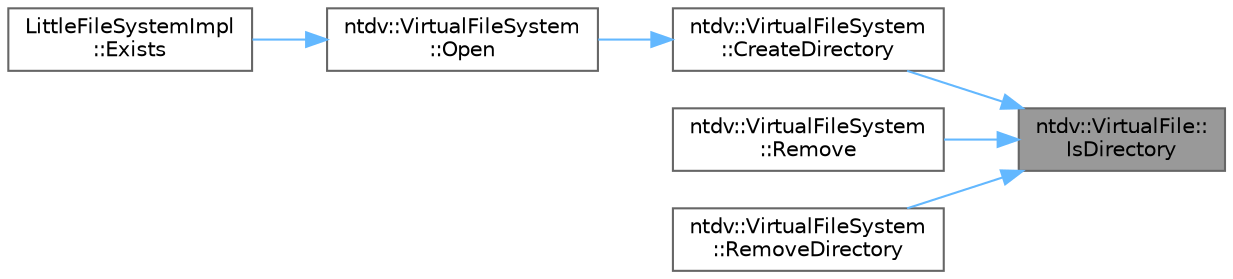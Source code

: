 digraph "ntdv::VirtualFile::IsDirectory"
{
 // LATEX_PDF_SIZE
  bgcolor="transparent";
  edge [fontname=Helvetica,fontsize=10,labelfontname=Helvetica,labelfontsize=10];
  node [fontname=Helvetica,fontsize=10,shape=box,height=0.2,width=0.4];
  rankdir="RL";
  Node1 [id="Node000001",label="ntdv::VirtualFile::\lIsDirectory",height=0.2,width=0.4,color="gray40", fillcolor="grey60", style="filled", fontcolor="black",tooltip=" "];
  Node1 -> Node2 [id="edge1_Node000001_Node000002",dir="back",color="steelblue1",style="solid",tooltip=" "];
  Node2 [id="Node000002",label="ntdv::VirtualFileSystem\l::CreateDirectory",height=0.2,width=0.4,color="grey40", fillcolor="white", style="filled",URL="$classntdv_1_1_virtual_file_system.html#a129b16720b975b33c4a15f9c26d5b60c",tooltip=" "];
  Node2 -> Node3 [id="edge2_Node000002_Node000003",dir="back",color="steelblue1",style="solid",tooltip=" "];
  Node3 [id="Node000003",label="ntdv::VirtualFileSystem\l::Open",height=0.2,width=0.4,color="grey40", fillcolor="white", style="filled",URL="$classntdv_1_1_virtual_file_system.html#a77c66b57f03a3c32e13ae86ceed5ecea",tooltip=" "];
  Node3 -> Node4 [id="edge3_Node000003_Node000004",dir="back",color="steelblue1",style="solid",tooltip=" "];
  Node4 [id="Node000004",label="LittleFileSystemImpl\l::Exists",height=0.2,width=0.4,color="grey40", fillcolor="white", style="filled",URL="$class_little_file_system_impl.html#ad61e76d4c152436c11126319c04e5d0b",tooltip=" "];
  Node1 -> Node5 [id="edge4_Node000001_Node000005",dir="back",color="steelblue1",style="solid",tooltip=" "];
  Node5 [id="Node000005",label="ntdv::VirtualFileSystem\l::Remove",height=0.2,width=0.4,color="grey40", fillcolor="white", style="filled",URL="$classntdv_1_1_virtual_file_system.html#a624c8dce2a68afbee6298d152694111e",tooltip=" "];
  Node1 -> Node6 [id="edge5_Node000001_Node000006",dir="back",color="steelblue1",style="solid",tooltip=" "];
  Node6 [id="Node000006",label="ntdv::VirtualFileSystem\l::RemoveDirectory",height=0.2,width=0.4,color="grey40", fillcolor="white", style="filled",URL="$classntdv_1_1_virtual_file_system.html#a2f72d5f3393ce488fbcfa64de7ff96ea",tooltip=" "];
}
